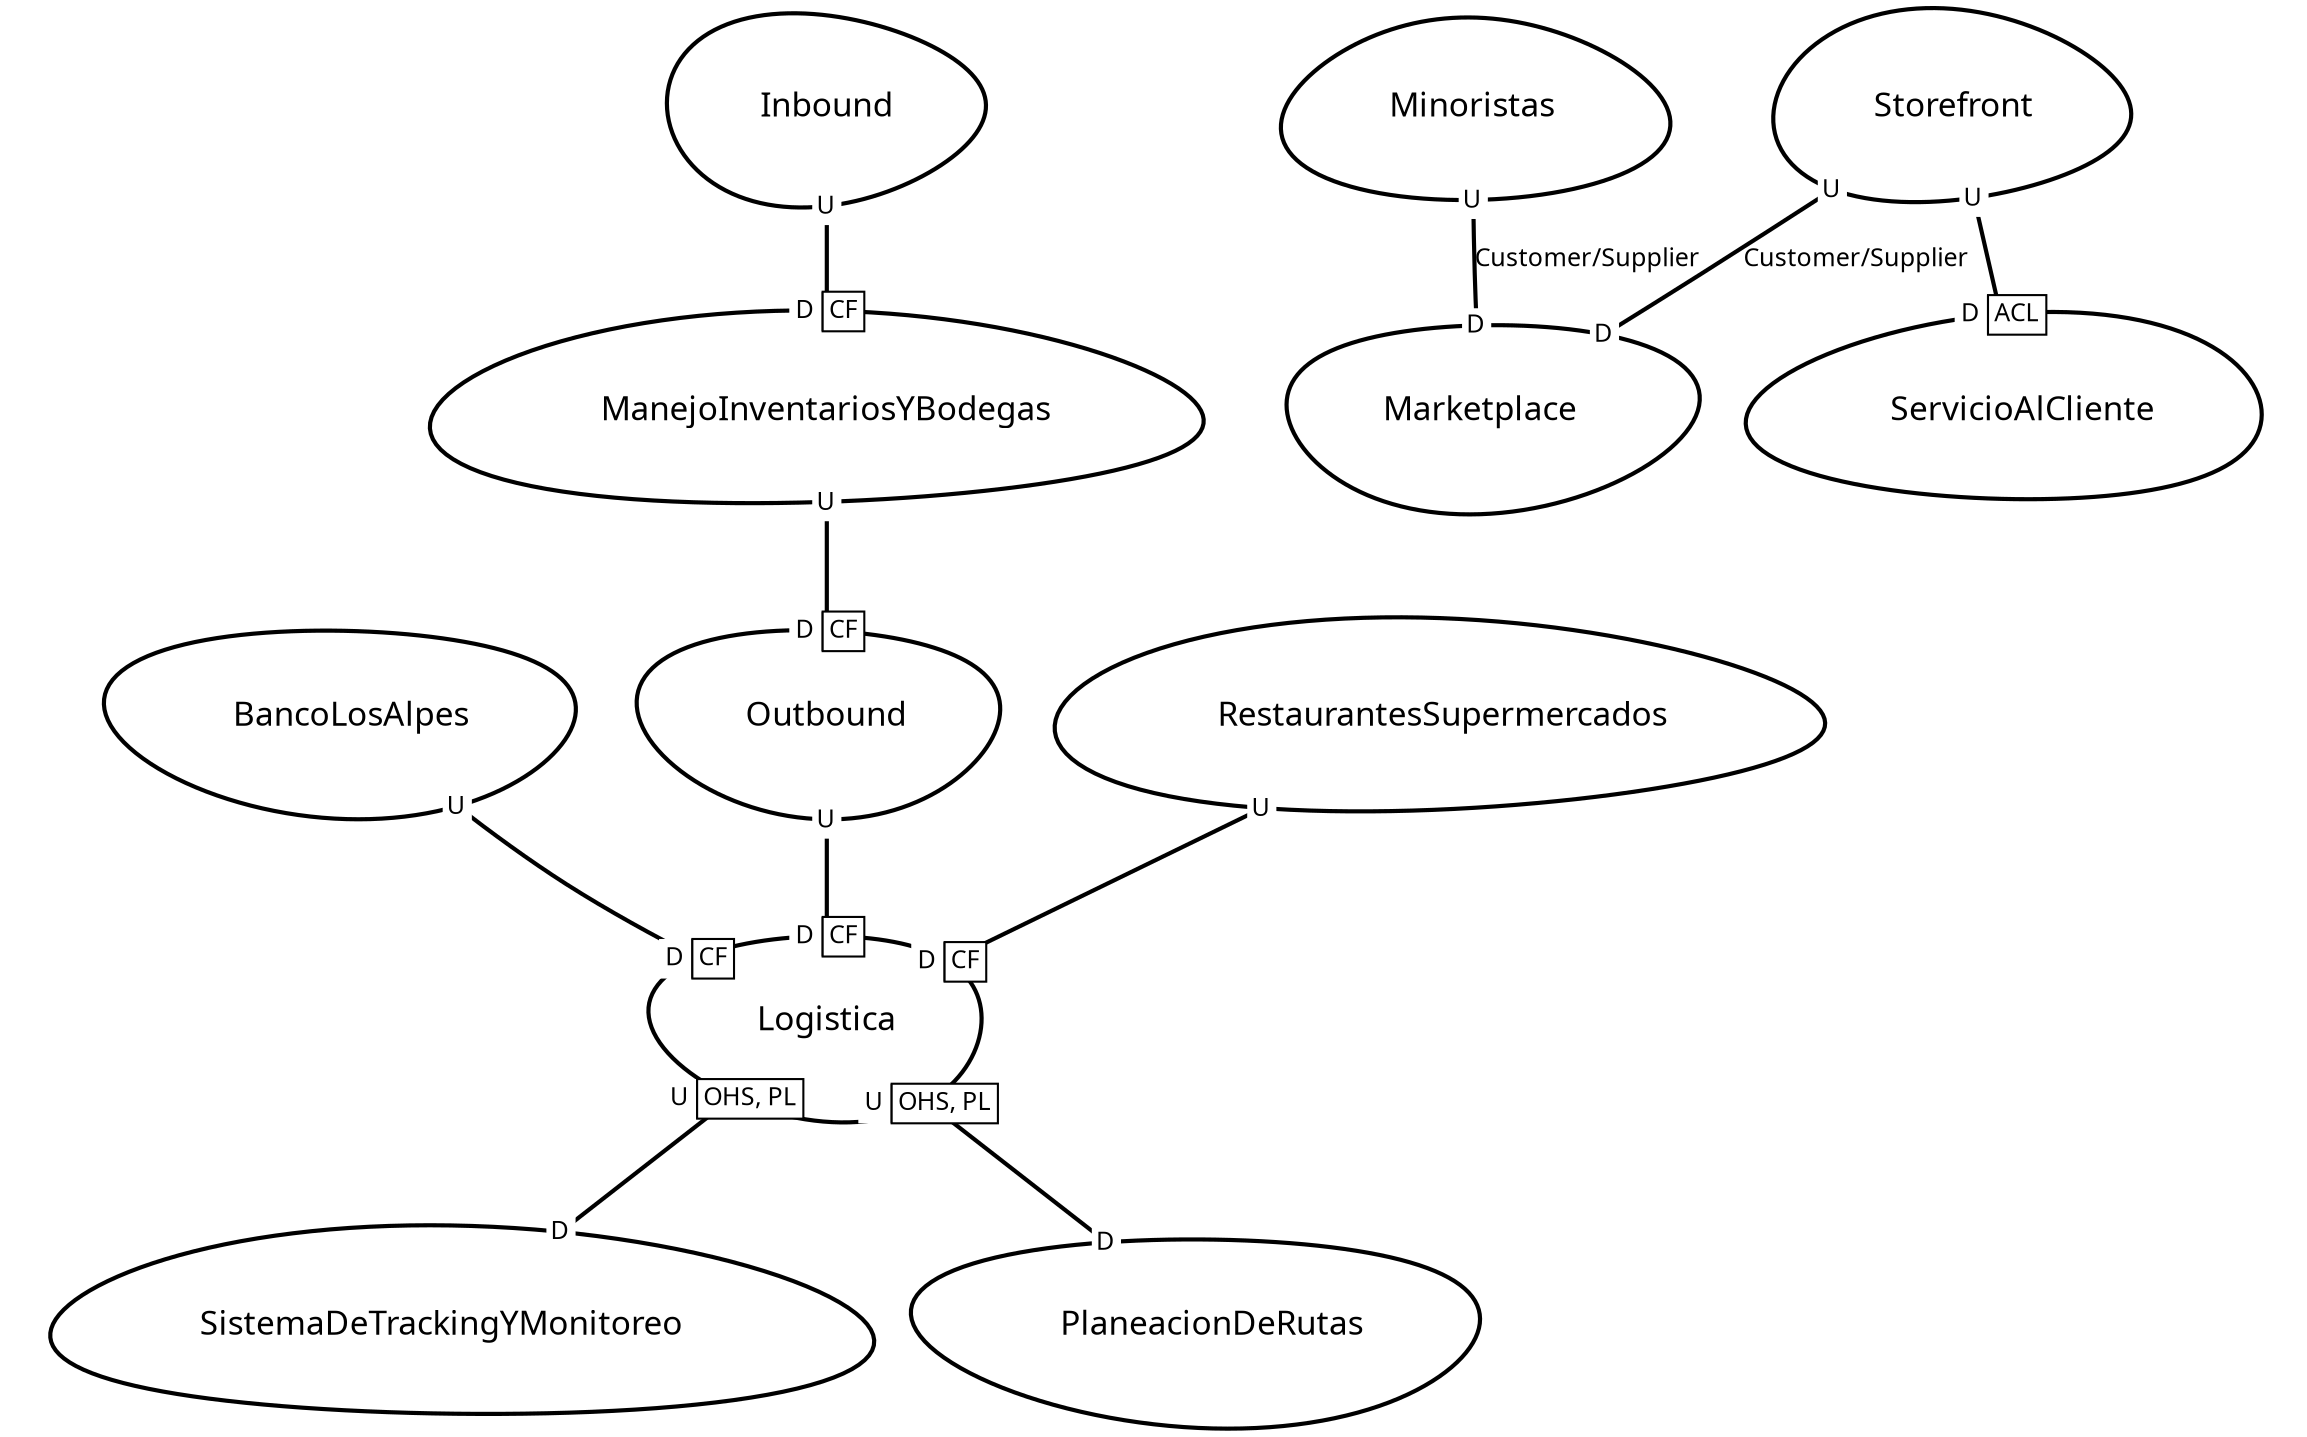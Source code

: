 digraph "ContextMapGraph" {
graph ["imagepath"="/tmp/GraphvizJava"]
"BancoLosAlpes" ["margin"="0.3","orientation"="302","shape"="egg","fontsize"="16","style"="bold","label"="BancoLosAlpes\n","fontname"="sans-serif"]
"Logistica" ["margin"="0.3","orientation"="313","shape"="egg","fontsize"="16","style"="bold","label"="Logistica\n","fontname"="sans-serif"]
"SistemaDeTrackingYMonitoreo" ["margin"="0.3","orientation"="122","shape"="egg","fontsize"="16","style"="bold","label"="SistemaDeTrackingYMonitoreo\n","fontname"="sans-serif"]
"PlaneacionDeRutas" ["margin"="0.3","orientation"="306","shape"="egg","fontsize"="16","style"="bold","label"="PlaneacionDeRutas\n","fontname"="sans-serif"]
"Inbound" ["margin"="0.3","orientation"="276","shape"="egg","fontsize"="16","style"="bold","label"="Inbound\n","fontname"="sans-serif"]
"ManejoInventariosYBodegas" ["margin"="0.3","orientation"="249","shape"="egg","fontsize"="16","style"="bold","label"="ManejoInventariosYBodegas\n","fontname"="sans-serif"]
"Outbound" ["margin"="0.3","orientation"="300","shape"="egg","fontsize"="16","style"="bold","label"="Outbound\n","fontname"="sans-serif"]
"Marketplace" ["margin"="0.3","orientation"="54","shape"="egg","fontsize"="16","style"="bold","label"="Marketplace\n","fontname"="sans-serif"]
"Minoristas" ["margin"="0.3","orientation"="5","shape"="egg","fontsize"="16","style"="bold","label"="Minoristas\n","fontname"="sans-serif"]
"RestaurantesSupermercados" ["margin"="0.3","orientation"="258","shape"="egg","fontsize"="16","style"="bold","label"="RestaurantesSupermercados\n","fontname"="sans-serif"]
"ServicioAlCliente" ["margin"="0.3","orientation"="225","shape"="egg","fontsize"="16","style"="bold","label"="ServicioAlCliente\n","fontname"="sans-serif"]
"Storefront" ["margin"="0.3","orientation"="258","shape"="egg","fontsize"="16","style"="bold","label"="Storefront\n","fontname"="sans-serif"]
"BancoLosAlpes" -> "Logistica" ["headlabel"=<<table cellspacing="0" cellborder="1" border="0">
<tr><td bgcolor="white" sides="r">D</td><td sides="trbl" bgcolor="white"><font>CF</font></td></tr>
</table>>,"labeldistance"="0","fontsize"="12","taillabel"=<<table cellspacing="0" cellborder="0" border="0">
<tr><td bgcolor="white">U</td></tr>
</table>>,"style"="bold","label"="                                        ","dir"="none","fontname"="sans-serif"]
"Logistica" -> "SistemaDeTrackingYMonitoreo" ["headlabel"=<<table cellspacing="0" cellborder="0" border="0">
<tr><td bgcolor="white">D</td></tr>
</table>>,"labeldistance"="0","fontsize"="12","taillabel"=<<table cellspacing="0" cellborder="1" border="0">
<tr><td bgcolor="white" sides="r">U</td><td sides="trbl" bgcolor="white"><font>OHS, PL</font></td></tr>
</table>>,"style"="bold","label"="                                        ","dir"="none","fontname"="sans-serif"]
"Logistica" -> "PlaneacionDeRutas" ["headlabel"=<<table cellspacing="0" cellborder="0" border="0">
<tr><td bgcolor="white">D</td></tr>
</table>>,"labeldistance"="0","fontsize"="12","taillabel"=<<table cellspacing="0" cellborder="1" border="0">
<tr><td bgcolor="white" sides="r">U</td><td sides="trbl" bgcolor="white"><font>OHS, PL</font></td></tr>
</table>>,"style"="bold","label"="                                        ","dir"="none","fontname"="sans-serif"]
"Inbound" -> "ManejoInventariosYBodegas" ["headlabel"=<<table cellspacing="0" cellborder="1" border="0">
<tr><td bgcolor="white" sides="r">D</td><td sides="trbl" bgcolor="white"><font>CF</font></td></tr>
</table>>,"labeldistance"="0","fontsize"="12","taillabel"=<<table cellspacing="0" cellborder="0" border="0">
<tr><td bgcolor="white">U</td></tr>
</table>>,"style"="bold","label"="                                        ","dir"="none","fontname"="sans-serif"]
"ManejoInventariosYBodegas" -> "Outbound" ["headlabel"=<<table cellspacing="0" cellborder="1" border="0">
<tr><td bgcolor="white" sides="r">D</td><td sides="trbl" bgcolor="white"><font>CF</font></td></tr>
</table>>,"labeldistance"="0","fontsize"="12","taillabel"=<<table cellspacing="0" cellborder="0" border="0">
<tr><td bgcolor="white">U</td></tr>
</table>>,"style"="bold","label"="                                        ","dir"="none","fontname"="sans-serif"]
"Outbound" -> "Logistica" ["headlabel"=<<table cellspacing="0" cellborder="1" border="0">
<tr><td bgcolor="white" sides="r">D</td><td sides="trbl" bgcolor="white"><font>CF</font></td></tr>
</table>>,"labeldistance"="0","fontsize"="12","taillabel"=<<table cellspacing="0" cellborder="0" border="0">
<tr><td bgcolor="white">U</td></tr>
</table>>,"style"="bold","label"="                                        ","dir"="none","fontname"="sans-serif"]
"Minoristas" -> "Marketplace" ["headlabel"=<<table cellspacing="0" cellborder="0" border="0">
<tr><td bgcolor="white">D</td></tr>
</table>>,"labeldistance"="0","fontsize"="12","taillabel"=<<table cellspacing="0" cellborder="0" border="0">
<tr><td bgcolor="white">U</td></tr>
</table>>,"style"="bold","label"="Customer/Supplier","dir"="none","fontname"="sans-serif"]
"RestaurantesSupermercados" -> "Logistica" ["headlabel"=<<table cellspacing="0" cellborder="1" border="0">
<tr><td bgcolor="white" sides="r">D</td><td sides="trbl" bgcolor="white"><font>CF</font></td></tr>
</table>>,"labeldistance"="0","fontsize"="12","taillabel"=<<table cellspacing="0" cellborder="0" border="0">
<tr><td bgcolor="white">U</td></tr>
</table>>,"style"="bold","label"="                                        ","dir"="none","fontname"="sans-serif"]
"Storefront" -> "Marketplace" ["headlabel"=<<table cellspacing="0" cellborder="0" border="0">
<tr><td bgcolor="white">D</td></tr>
</table>>,"labeldistance"="0","fontsize"="12","taillabel"=<<table cellspacing="0" cellborder="0" border="0">
<tr><td bgcolor="white">U</td></tr>
</table>>,"style"="bold","label"="Customer/Supplier","dir"="none","fontname"="sans-serif"]
"Storefront" -> "ServicioAlCliente" ["headlabel"=<<table cellspacing="0" cellborder="1" border="0">
<tr><td bgcolor="white" sides="r">D</td><td sides="trbl" bgcolor="white"><font>ACL</font></td></tr>
</table>>,"labeldistance"="0","fontsize"="12","taillabel"=<<table cellspacing="0" cellborder="0" border="0">
<tr><td bgcolor="white">U</td></tr>
</table>>,"style"="bold","label"="                                        ","dir"="none","fontname"="sans-serif"]
}